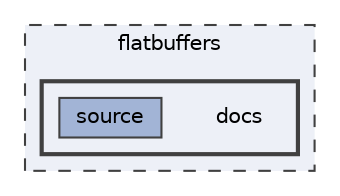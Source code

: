 digraph "flatbuffers/docs"
{
 // LATEX_PDF_SIZE
  bgcolor="transparent";
  edge [fontname=Helvetica,fontsize=10,labelfontname=Helvetica,labelfontsize=10];
  node [fontname=Helvetica,fontsize=10,shape=box,height=0.2,width=0.4];
  compound=true
  subgraph clusterdir_aab3332a77760f74556dcb4aee61b405 {
    graph [ bgcolor="#edf0f7", pencolor="grey25", label="flatbuffers", fontname=Helvetica,fontsize=10 style="filled,dashed", URL="dir_aab3332a77760f74556dcb4aee61b405.html",tooltip=""]
  subgraph clusterdir_8b9d1caada69551d62036295fbcbefd5 {
    graph [ bgcolor="#edf0f7", pencolor="grey25", label="", fontname=Helvetica,fontsize=10 style="filled,bold", URL="dir_8b9d1caada69551d62036295fbcbefd5.html",tooltip=""]
    dir_8b9d1caada69551d62036295fbcbefd5 [shape=plaintext, label="docs"];
  dir_adc98569ff31a97304448162df55a0f7 [label="source", fillcolor="#a2b4d6", color="grey25", style="filled", URL="dir_adc98569ff31a97304448162df55a0f7.html",tooltip=""];
  }
  }
}
